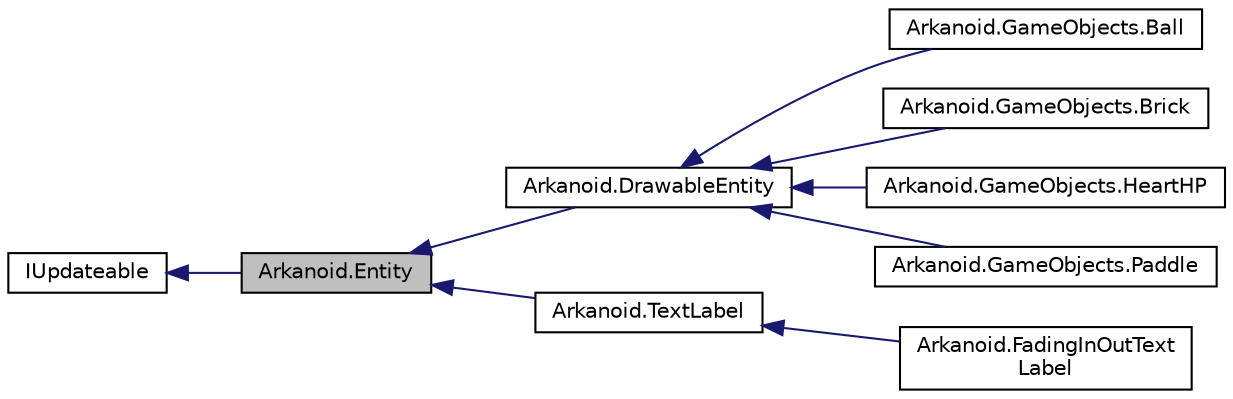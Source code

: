 digraph "Arkanoid.Entity"
{
 // INTERACTIVE_SVG=YES
  edge [fontname="Helvetica",fontsize="10",labelfontname="Helvetica",labelfontsize="10"];
  node [fontname="Helvetica",fontsize="10",shape=record];
  rankdir="LR";
  Node0 [label="Arkanoid.Entity",height=0.2,width=0.4,color="black", fillcolor="grey75", style="filled", fontcolor="black"];
  Node1 -> Node0 [dir="back",color="midnightblue",fontsize="10",style="solid",fontname="Helvetica"];
  Node1 [label="IUpdateable",height=0.2,width=0.4,color="black", fillcolor="white", style="filled",URL="$interface_arkanoid_1_1_i_updateable.html",tooltip="Basic interface for objects which should be updated every frame "];
  Node0 -> Node2 [dir="back",color="midnightblue",fontsize="10",style="solid",fontname="Helvetica"];
  Node2 [label="Arkanoid.DrawableEntity",height=0.2,width=0.4,color="black", fillcolor="white", style="filled",URL="$class_arkanoid_1_1_drawable_entity.html",tooltip="Class for entities with textures "];
  Node2 -> Node3 [dir="back",color="midnightblue",fontsize="10",style="solid",fontname="Helvetica"];
  Node3 [label="Arkanoid.GameObjects.Ball",height=0.2,width=0.4,color="black", fillcolor="white", style="filled",URL="$class_arkanoid_1_1_game_objects_1_1_ball.html",tooltip="Class representing bouncing arkanoid ball in the game "];
  Node2 -> Node4 [dir="back",color="midnightblue",fontsize="10",style="solid",fontname="Helvetica"];
  Node4 [label="Arkanoid.GameObjects.Brick",height=0.2,width=0.4,color="black", fillcolor="white", style="filled",URL="$class_arkanoid_1_1_game_objects_1_1_brick.html",tooltip="Class for destructable arkanoid brick "];
  Node2 -> Node5 [dir="back",color="midnightblue",fontsize="10",style="solid",fontname="Helvetica"];
  Node5 [label="Arkanoid.GameObjects.HeartHP",height=0.2,width=0.4,color="black", fillcolor="white", style="filled",URL="$class_arkanoid_1_1_game_objects_1_1_heart_h_p.html",tooltip="Class for heart hp on UI, contains life count "];
  Node2 -> Node6 [dir="back",color="midnightblue",fontsize="10",style="solid",fontname="Helvetica"];
  Node6 [label="Arkanoid.GameObjects.Paddle",height=0.2,width=0.4,color="black", fillcolor="white", style="filled",URL="$class_arkanoid_1_1_game_objects_1_1_paddle.html",tooltip="Class representing moving arkanoid paddle "];
  Node0 -> Node7 [dir="back",color="midnightblue",fontsize="10",style="solid",fontname="Helvetica"];
  Node7 [label="Arkanoid.TextLabel",height=0.2,width=0.4,color="black", fillcolor="white", style="filled",URL="$class_arkanoid_1_1_text_label.html",tooltip="Class for entities with text to draw "];
  Node7 -> Node8 [dir="back",color="midnightblue",fontsize="10",style="solid",fontname="Helvetica"];
  Node8 [label="Arkanoid.FadingInOutText\lLabel",height=0.2,width=0.4,color="black", fillcolor="white", style="filled",URL="$class_arkanoid_1_1_fading_in_out_text_label.html",tooltip="Text label with fading in and fading out animation "];
}
